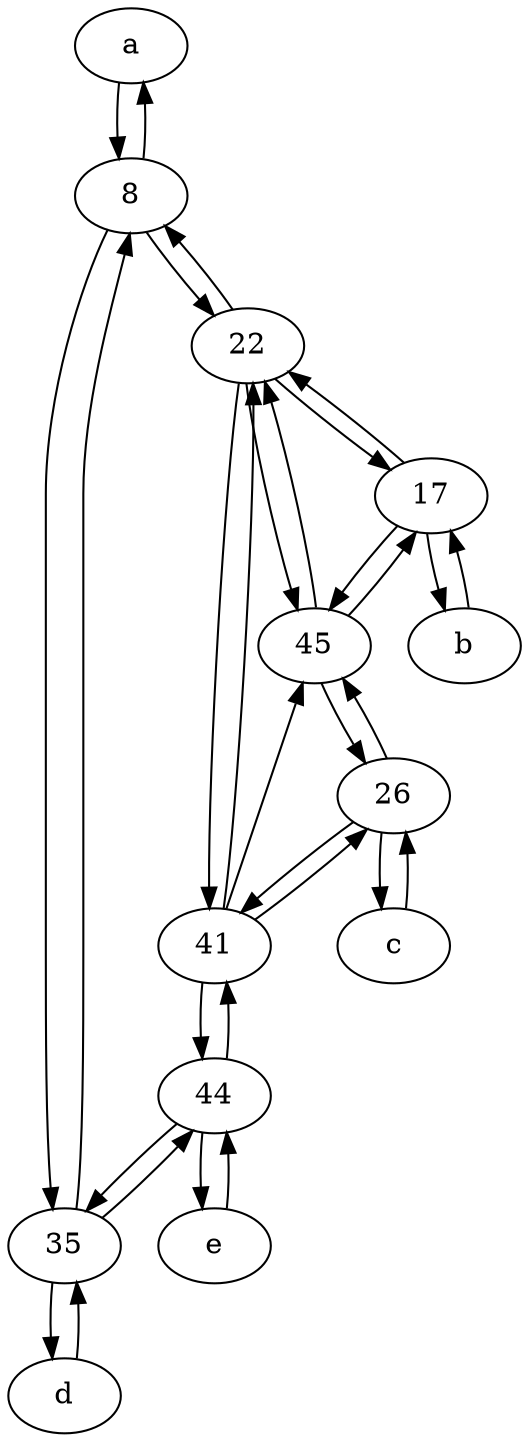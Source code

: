 digraph  {
	a [pos="40,10!"];
	8;
	35;
	44;
	c [pos="20,10!"];
	41;
	45;
	e [pos="30,50!"];
	17;
	26;
	22;
	b [pos="50,20!"];
	d [pos="20,30!"];
	17 -> 22;
	17 -> 45;
	26 -> 45;
	41 -> 44;
	45 -> 22;
	35 -> 44;
	22 -> 17;
	17 -> b;
	26 -> 41;
	41 -> 26;
	35 -> 8;
	44 -> 41;
	b -> 17;
	c -> 26;
	8 -> 22;
	d -> 35;
	44 -> e;
	e -> 44;
	45 -> 26;
	8 -> a;
	44 -> 35;
	35 -> d;
	26 -> c;
	22 -> 45;
	22 -> 41;
	a -> 8;
	41 -> 45;
	41 -> 22;
	8 -> 35;
	22 -> 8;
	45 -> 17;

	}